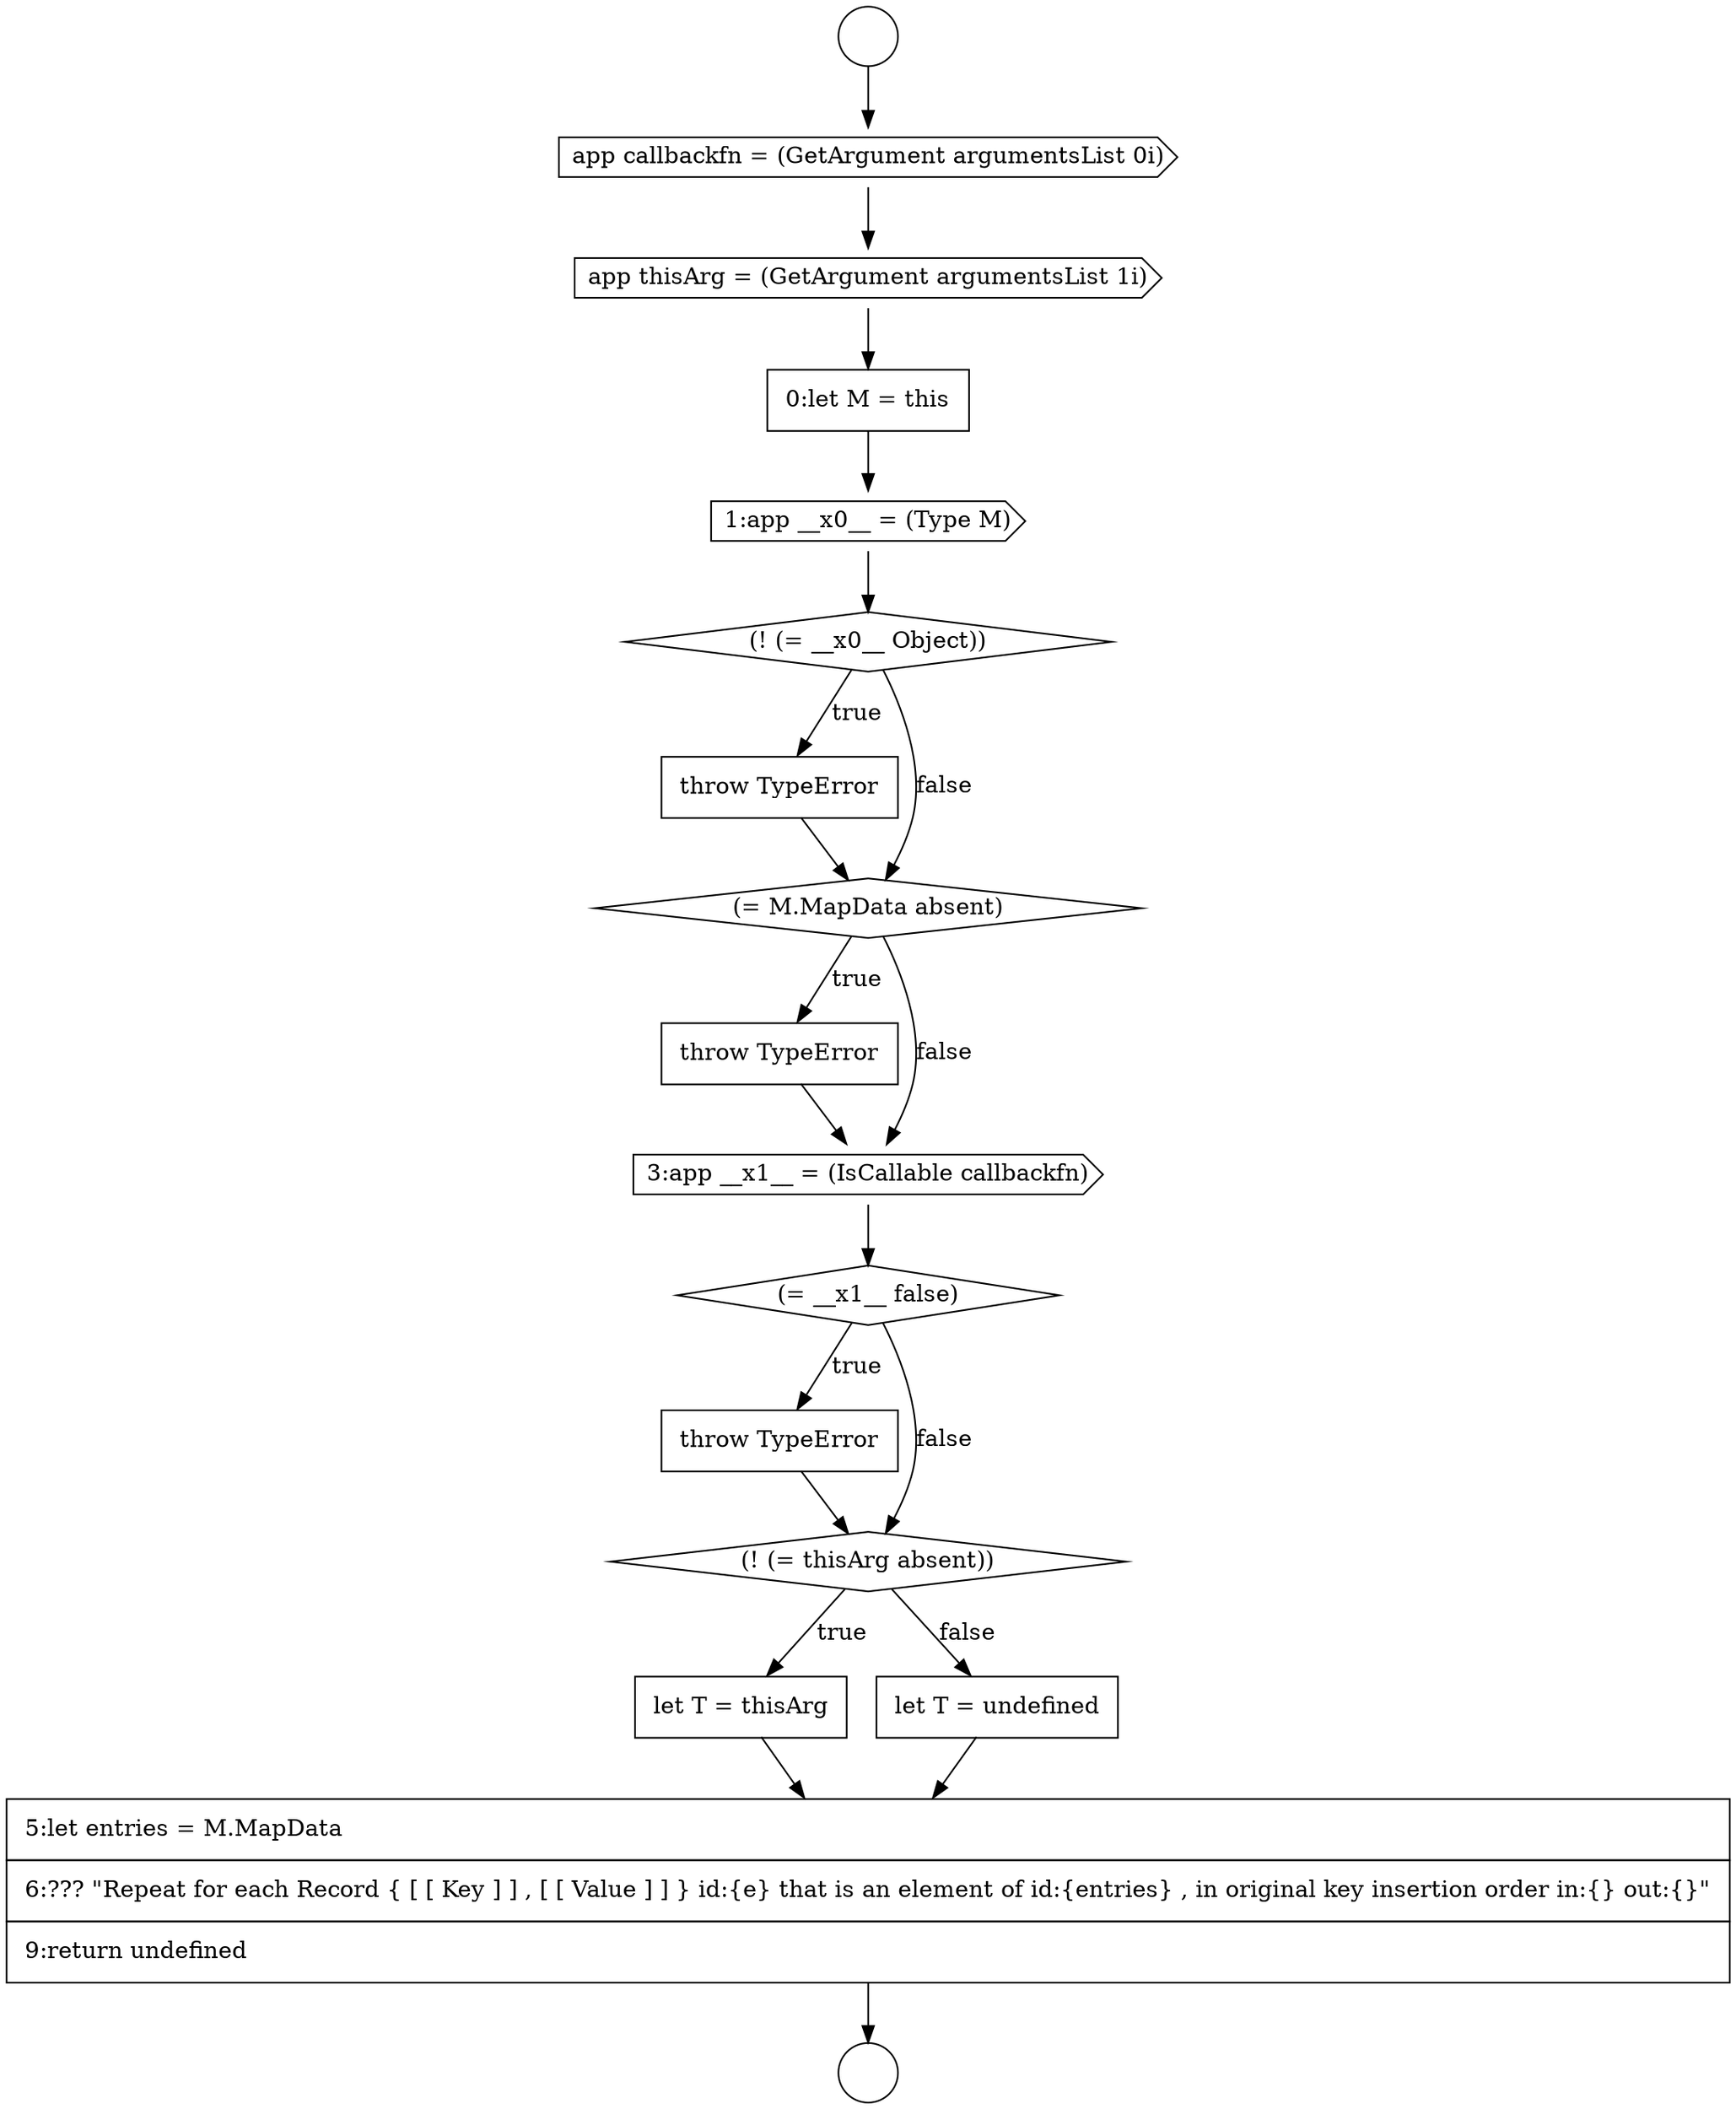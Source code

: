 digraph {
  node14684 [shape=none, margin=0, label=<<font color="black">
    <table border="0" cellborder="1" cellspacing="0" cellpadding="10">
      <tr><td align="left">let T = thisArg</td></tr>
    </table>
  </font>> color="black" fillcolor="white" style=filled]
  node14677 [shape=none, margin=0, label=<<font color="black">
    <table border="0" cellborder="1" cellspacing="0" cellpadding="10">
      <tr><td align="left">throw TypeError</td></tr>
    </table>
  </font>> color="black" fillcolor="white" style=filled]
  node14686 [shape=none, margin=0, label=<<font color="black">
    <table border="0" cellborder="1" cellspacing="0" cellpadding="10">
      <tr><td align="left">5:let entries = M.MapData</td></tr>
      <tr><td align="left">6:??? &quot;Repeat for each Record { [ [ Key ] ] , [ [ Value ] ] } id:{e} that is an element of id:{entries} , in original key insertion order in:{} out:{}&quot;</td></tr>
      <tr><td align="left">9:return undefined</td></tr>
    </table>
  </font>> color="black" fillcolor="white" style=filled]
  node14676 [shape=diamond, label=<<font color="black">(! (= __x0__ Object))</font>> color="black" fillcolor="white" style=filled]
  node14670 [shape=circle label=" " color="black" fillcolor="white" style=filled]
  node14679 [shape=none, margin=0, label=<<font color="black">
    <table border="0" cellborder="1" cellspacing="0" cellpadding="10">
      <tr><td align="left">throw TypeError</td></tr>
    </table>
  </font>> color="black" fillcolor="white" style=filled]
  node14682 [shape=none, margin=0, label=<<font color="black">
    <table border="0" cellborder="1" cellspacing="0" cellpadding="10">
      <tr><td align="left">throw TypeError</td></tr>
    </table>
  </font>> color="black" fillcolor="white" style=filled]
  node14675 [shape=cds, label=<<font color="black">1:app __x0__ = (Type M)</font>> color="black" fillcolor="white" style=filled]
  node14671 [shape=circle label=" " color="black" fillcolor="white" style=filled]
  node14685 [shape=none, margin=0, label=<<font color="black">
    <table border="0" cellborder="1" cellspacing="0" cellpadding="10">
      <tr><td align="left">let T = undefined</td></tr>
    </table>
  </font>> color="black" fillcolor="white" style=filled]
  node14672 [shape=cds, label=<<font color="black">app callbackfn = (GetArgument argumentsList 0i)</font>> color="black" fillcolor="white" style=filled]
  node14674 [shape=none, margin=0, label=<<font color="black">
    <table border="0" cellborder="1" cellspacing="0" cellpadding="10">
      <tr><td align="left">0:let M = this</td></tr>
    </table>
  </font>> color="black" fillcolor="white" style=filled]
  node14680 [shape=cds, label=<<font color="black">3:app __x1__ = (IsCallable callbackfn)</font>> color="black" fillcolor="white" style=filled]
  node14681 [shape=diamond, label=<<font color="black">(= __x1__ false)</font>> color="black" fillcolor="white" style=filled]
  node14678 [shape=diamond, label=<<font color="black">(= M.MapData absent)</font>> color="black" fillcolor="white" style=filled]
  node14683 [shape=diamond, label=<<font color="black">(! (= thisArg absent))</font>> color="black" fillcolor="white" style=filled]
  node14673 [shape=cds, label=<<font color="black">app thisArg = (GetArgument argumentsList 1i)</font>> color="black" fillcolor="white" style=filled]
  node14675 -> node14676 [ color="black"]
  node14673 -> node14674 [ color="black"]
  node14670 -> node14672 [ color="black"]
  node14680 -> node14681 [ color="black"]
  node14681 -> node14682 [label=<<font color="black">true</font>> color="black"]
  node14681 -> node14683 [label=<<font color="black">false</font>> color="black"]
  node14686 -> node14671 [ color="black"]
  node14682 -> node14683 [ color="black"]
  node14677 -> node14678 [ color="black"]
  node14684 -> node14686 [ color="black"]
  node14678 -> node14679 [label=<<font color="black">true</font>> color="black"]
  node14678 -> node14680 [label=<<font color="black">false</font>> color="black"]
  node14672 -> node14673 [ color="black"]
  node14676 -> node14677 [label=<<font color="black">true</font>> color="black"]
  node14676 -> node14678 [label=<<font color="black">false</font>> color="black"]
  node14679 -> node14680 [ color="black"]
  node14674 -> node14675 [ color="black"]
  node14685 -> node14686 [ color="black"]
  node14683 -> node14684 [label=<<font color="black">true</font>> color="black"]
  node14683 -> node14685 [label=<<font color="black">false</font>> color="black"]
}
